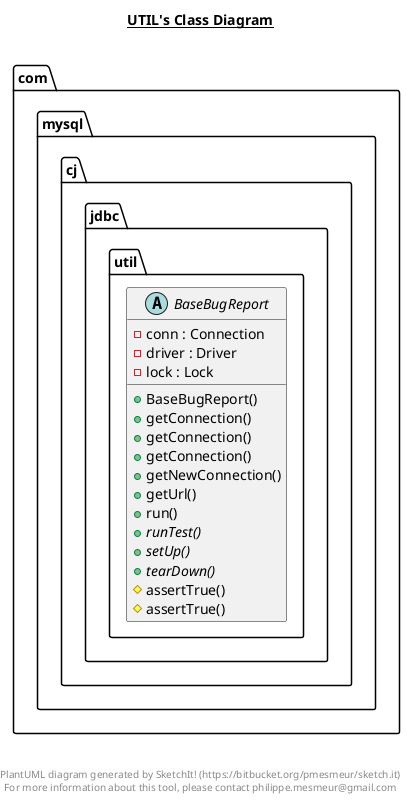 @startuml

title __UTIL's Class Diagram__\n

  namespace com.mysql.cj {
    namespace jdbc {
      namespace util {
        abstract class com.mysql.cj.jdbc.util.BaseBugReport {
            - conn : Connection
            - driver : Driver
            - lock : Lock
            + BaseBugReport()
            + getConnection()
            + getConnection()
            + getConnection()
            + getNewConnection()
            + getUrl()
            + run()
            {abstract} + runTest()
            {abstract} + setUp()
            {abstract} + tearDown()
            # assertTrue()
            # assertTrue()
        }
      }
    }
  }
  



right footer


PlantUML diagram generated by SketchIt! (https://bitbucket.org/pmesmeur/sketch.it)
For more information about this tool, please contact philippe.mesmeur@gmail.com
endfooter

@enduml
